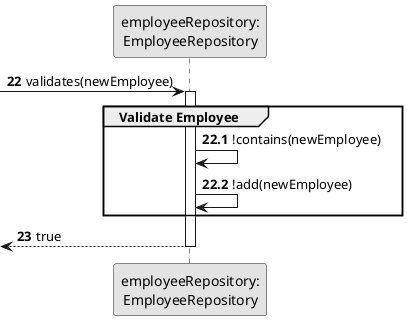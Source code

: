 @startuml
skinparam monochrome true
skinparam packageStyle rectangle
skinparam shadowing false

participant "employeeRepository:\nEmployeeRepository" as EmpRep_INSTANCE



autonumber 22
-> EmpRep_INSTANCE : validates(newEmployee)

autonumber 22.1
activate EmpRep_INSTANCE
    group Validate Employee

        EmpRep_INSTANCE -> EmpRep_INSTANCE: !contains(newEmployee)

        EmpRep_INSTANCE -> EmpRep_INSTANCE: !add(newEmployee)

    end
autonumber 23
    <-- EmpRep_INSTANCE: true
deactivate EmpRep_INSTANCE


@enduml
